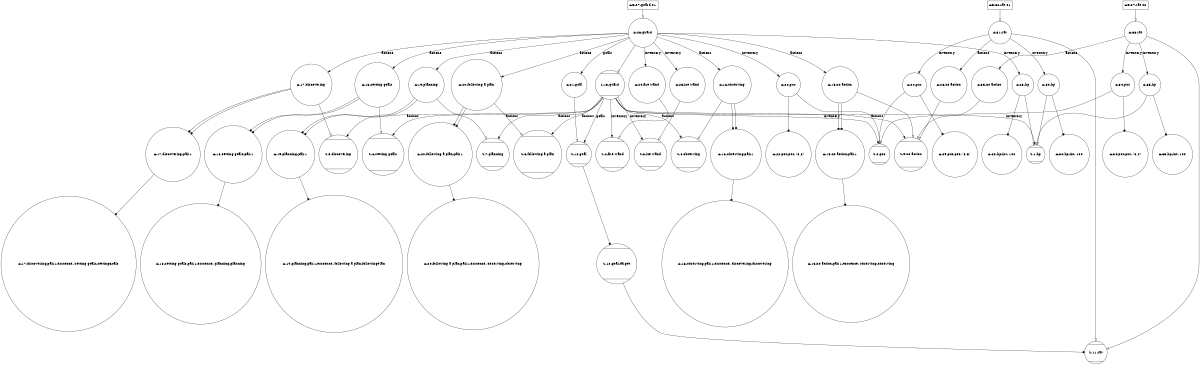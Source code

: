 digraph finite_state_machine {
graph [ dpi = 600 ];
size="8,5";
node [shape=Mcircle];
"S:12:goal" -> "S:12:goal-target" [arrowhead=dot];
"S:12:goal-target" -> "S:11:rat" [arrowhead=dot];

"S:13:guard" -> "S:9:no action" [label="actions"];
"S:13:guard" -> "S:4:observing" [label="actions"];
"S:13:guard" -> "S:5:discovering" [label="actions"];
"S:13:guard" -> "S:6:setting goals" [label="actions"];
"S:13:guard" -> "S:7:planning" [label="actions"];
"S:13:guard" -> "S:8:following a plan" [label="actions"];
"S:13:guard" -> "S:12:goal" [label="goals"];
"S:13:guard" -> "S:0:pos" [label="inventory"];
"S:13:guard" -> "S:1:hp" [label="inventory"];
"S:13:guard" -> "S:2:fire wand" [label="inventory"];
"S:13:guard" -> "S:3:ice wand" [label="inventory"];


node [shape=circle];
"A:15:no action" -> "S:9:no action" [arrowhead=onormal];
"A:15:no action" -> "A:15:no action-pair1" [arrowhead=dot];
"A:15:no action" -> "A:15:no action-pair1" [arrowhead=dot];
"A:15:no action-pair1" -> "A:15:no action-pair1-esscence: observing-observing" [arrowhead=dot];
"A:16:observing" -> "S:4:observing" [arrowhead=onormal];
"A:16:observing" -> "A:16:observing-pair1" [arrowhead=dot];
"A:16:observing" -> "A:16:observing-pair1" [arrowhead=dot];
"A:16:observing-pair1" -> "A:16:observing-pair1-esscence: discovering-discovering" [arrowhead=dot];
"A:17:discovering" -> "S:5:discovering" [arrowhead=onormal];
"A:17:discovering" -> "A:17:discovering-pair1" [arrowhead=dot];
"A:17:discovering" -> "A:17:discovering-pair1" [arrowhead=dot];
"A:17:discovering-pair1" -> "A:17:discovering-pair1-esscence: setting goals-settingGoals" [arrowhead=dot];
"A:18:setting goals" -> "S:6:setting goals" [arrowhead=onormal];
"A:18:setting goals" -> "A:18:setting goals-pair1" [arrowhead=dot];
"A:18:setting goals" -> "A:18:setting goals-pair1" [arrowhead=dot];
"A:18:setting goals-pair1" -> "A:18:setting goals-pair1-esscence: planning-planning" [arrowhead=dot];
"A:19:planning" -> "S:7:planning" [arrowhead=onormal];
"A:19:planning" -> "A:19:planning-pair1" [arrowhead=dot];
"A:19:planning" -> "A:19:planning-pair1" [arrowhead=dot];
"A:19:planning-pair1" -> "A:19:planning-pair1-esscence: following a plan-followingPlan" [arrowhead=dot];
"A:20:following a plan" -> "S:8:following a plan" [arrowhead=onormal];
"A:20:following a plan" -> "A:20:following a plan-pair1" [arrowhead=dot];
"A:20:following a plan" -> "A:20:following a plan-pair1" [arrowhead=dot];
"A:20:following a plan-pair1" -> "A:20:following a plan-pair1-esscence: observing-observing" [arrowhead=dot];
"A:21:goal" -> "S:12:goal" [arrowhead=onormal];
"A:22:pos" -> "S:0:pos" [arrowhead=onormal];
"A:22:pos" -> "A:22:pos-pos: (3,3)" [arrowhead=dot];
"A:23:hp" -> "S:1:hp" [arrowhead=onormal];
"A:23:hp" -> "A:23:hp-int: 100" [arrowhead=dot];
"A:24:fire wand" -> "S:2:fire wand" [arrowhead=onormal];
"A:25:ice wand" -> "S:3:ice wand" [arrowhead=onormal];

"A:26:guard" -> "S:13:guard" [arrowhead=onormal];
"A:26:guard" -> "A:15:no action" [label="actions"];
"A:26:guard" -> "A:16:observing" [label="actions"];
"A:26:guard" -> "A:17:discovering" [label="actions"];
"A:26:guard" -> "A:18:setting goals" [label="actions"];
"A:26:guard" -> "A:19:planning" [label="actions"];
"A:26:guard" -> "A:20:following a plan" [label="actions"];
"A:26:guard" -> "A:21:goal" [label="goals"];
"A:26:guard" -> "A:22:pos" [label="inventory"];
"A:26:guard" -> "A:23:hp" [label="inventory"];
"A:26:guard" -> "A:24:fire wand" [label="inventory"];
"A:26:guard" -> "A:25:ice wand" [label="inventory"];


node [shape=box];
"AO:27:guard 01" -> "A:26:guard" [arrowhead=onormal];
node [shape=circle];
"A:28:no action" -> "S:9:no action" [arrowhead=onormal];
"A:29:pos" -> "S:0:pos" [arrowhead=onormal];
"A:29:pos" -> "A:29:pos-pos: (3,5)" [arrowhead=dot];
"A:30:hp" -> "S:1:hp" [arrowhead=onormal];
"A:30:hp" -> "A:30:hp-int: 100" [arrowhead=dot];

"A:31:rat" -> "S:11:rat" [arrowhead=onormal];
"A:31:rat" -> "A:28:no action" [label="actions"];
"A:31:rat" -> "A:29:pos" [label="inventory"];
"A:31:rat" -> "A:30:hp" [label="inventory"];


node [shape=box];
"AO:32:rat 01" -> "A:31:rat" [arrowhead=onormal];
node [shape=circle];
"A:33:no action" -> "S:9:no action" [arrowhead=onormal];
"A:34:pos" -> "S:0:pos" [arrowhead=onormal];
"A:34:pos" -> "A:34:pos-pos: (3,4)" [arrowhead=dot];
"A:35:hp" -> "S:1:hp" [arrowhead=onormal];
"A:35:hp" -> "A:35:hp-int: 100" [arrowhead=dot];

"A:36:rat" -> "S:11:rat" [arrowhead=onormal];
"A:36:rat" -> "A:33:no action" [label="actions"];
"A:36:rat" -> "A:34:pos" [label="inventory"];
"A:36:rat" -> "A:35:hp" [label="inventory"];


node [shape=box];
"AO:37:rat 02" -> "A:36:rat" [arrowhead=onormal];
}